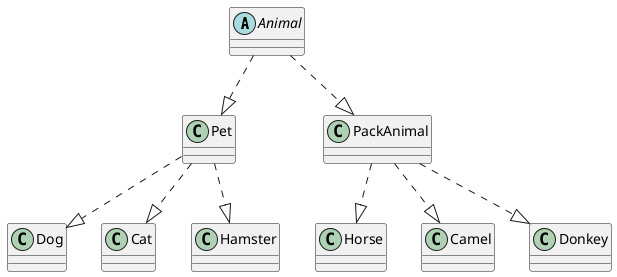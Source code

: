 @startuml zoo

Animal ..|> Pet
Animal ..|> PackAnimal
Pet ..|> Dog
Pet ..|> Cat
Pet ..|> Hamster
PackAnimal ..|> Horse
PackAnimal ..|> Camel
PackAnimal ..|> Donkey

abstract class Animal {
}

@enduml
